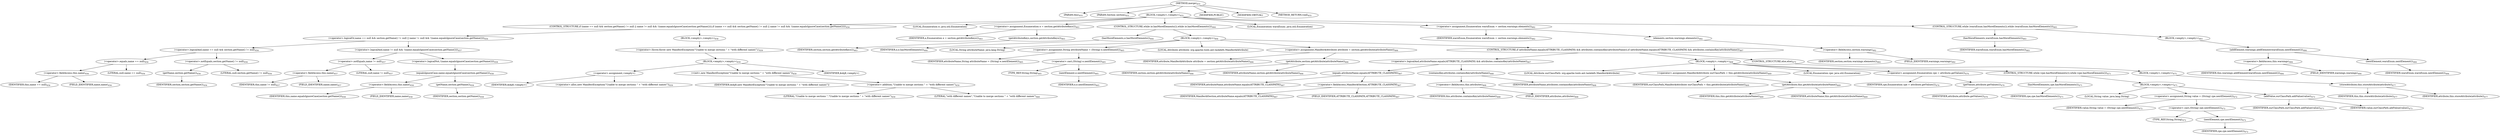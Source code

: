 digraph "merge" {  
"835" [label = <(METHOD,merge)<SUB>455</SUB>> ]
"55" [label = <(PARAM,this)<SUB>455</SUB>> ]
"836" [label = <(PARAM,Section section)<SUB>455</SUB>> ]
"837" [label = <(BLOCK,&lt;empty&gt;,&lt;empty&gt;)<SUB>455</SUB>> ]
"838" [label = <(CONTROL_STRUCTURE,if (name == null &amp;&amp; section.getName() != null || name != null &amp;&amp; !(name.equalsIgnoreCase(section.getName()))),if (name == null &amp;&amp; section.getName() != null || name != null &amp;&amp; !(name.equalsIgnoreCase(section.getName()))))<SUB>456</SUB>> ]
"839" [label = <(&lt;operator&gt;.logicalOr,name == null &amp;&amp; section.getName() != null || name != null &amp;&amp; !(name.equalsIgnoreCase(section.getName())))<SUB>456</SUB>> ]
"840" [label = <(&lt;operator&gt;.logicalAnd,name == null &amp;&amp; section.getName() != null)<SUB>456</SUB>> ]
"841" [label = <(&lt;operator&gt;.equals,name == null)<SUB>456</SUB>> ]
"842" [label = <(&lt;operator&gt;.fieldAccess,this.name)<SUB>456</SUB>> ]
"843" [label = <(IDENTIFIER,this,name == null)<SUB>456</SUB>> ]
"844" [label = <(FIELD_IDENTIFIER,name,name)<SUB>456</SUB>> ]
"845" [label = <(LITERAL,null,name == null)<SUB>456</SUB>> ]
"846" [label = <(&lt;operator&gt;.notEquals,section.getName() != null)<SUB>456</SUB>> ]
"847" [label = <(getName,section.getName())<SUB>456</SUB>> ]
"848" [label = <(IDENTIFIER,section,section.getName())<SUB>456</SUB>> ]
"849" [label = <(LITERAL,null,section.getName() != null)<SUB>456</SUB>> ]
"850" [label = <(&lt;operator&gt;.logicalAnd,name != null &amp;&amp; !(name.equalsIgnoreCase(section.getName())))<SUB>457</SUB>> ]
"851" [label = <(&lt;operator&gt;.notEquals,name != null)<SUB>457</SUB>> ]
"852" [label = <(&lt;operator&gt;.fieldAccess,this.name)<SUB>457</SUB>> ]
"853" [label = <(IDENTIFIER,this,name != null)<SUB>457</SUB>> ]
"854" [label = <(FIELD_IDENTIFIER,name,name)<SUB>457</SUB>> ]
"855" [label = <(LITERAL,null,name != null)<SUB>457</SUB>> ]
"856" [label = <(&lt;operator&gt;.logicalNot,!(name.equalsIgnoreCase(section.getName())))<SUB>458</SUB>> ]
"857" [label = <(equalsIgnoreCase,name.equalsIgnoreCase(section.getName()))<SUB>458</SUB>> ]
"858" [label = <(&lt;operator&gt;.fieldAccess,this.name)<SUB>458</SUB>> ]
"859" [label = <(IDENTIFIER,this,name.equalsIgnoreCase(section.getName()))<SUB>458</SUB>> ]
"860" [label = <(FIELD_IDENTIFIER,name,name)<SUB>458</SUB>> ]
"861" [label = <(getName,section.getName())<SUB>458</SUB>> ]
"862" [label = <(IDENTIFIER,section,section.getName())<SUB>458</SUB>> ]
"863" [label = <(BLOCK,&lt;empty&gt;,&lt;empty&gt;)<SUB>458</SUB>> ]
"864" [label = <(&lt;operator&gt;.throw,throw new ManifestException(&quot;Unable to merge sections &quot; + &quot;with different names&quot;);)<SUB>459</SUB>> ]
"865" [label = <(BLOCK,&lt;empty&gt;,&lt;empty&gt;)<SUB>459</SUB>> ]
"866" [label = <(&lt;operator&gt;.assignment,&lt;empty&gt;)> ]
"867" [label = <(IDENTIFIER,$obj8,&lt;empty&gt;)> ]
"868" [label = <(&lt;operator&gt;.alloc,new ManifestException(&quot;Unable to merge sections &quot; + &quot;with different names&quot;))<SUB>459</SUB>> ]
"869" [label = <(&lt;init&gt;,new ManifestException(&quot;Unable to merge sections &quot; + &quot;with different names&quot;))<SUB>459</SUB>> ]
"870" [label = <(IDENTIFIER,$obj8,new ManifestException(&quot;Unable to merge sections &quot; + &quot;with different names&quot;))> ]
"871" [label = <(&lt;operator&gt;.addition,&quot;Unable to merge sections &quot; + &quot;with different names&quot;)<SUB>459</SUB>> ]
"872" [label = <(LITERAL,&quot;Unable to merge sections &quot;,&quot;Unable to merge sections &quot; + &quot;with different names&quot;)<SUB>459</SUB>> ]
"873" [label = <(LITERAL,&quot;with different names&quot;,&quot;Unable to merge sections &quot; + &quot;with different names&quot;)<SUB>460</SUB>> ]
"874" [label = <(IDENTIFIER,$obj8,&lt;empty&gt;)> ]
"875" [label = <(LOCAL,Enumeration e: java.util.Enumeration)> ]
"876" [label = <(&lt;operator&gt;.assignment,Enumeration e = section.getAttributeKeys())<SUB>463</SUB>> ]
"877" [label = <(IDENTIFIER,e,Enumeration e = section.getAttributeKeys())<SUB>463</SUB>> ]
"878" [label = <(getAttributeKeys,section.getAttributeKeys())<SUB>463</SUB>> ]
"879" [label = <(IDENTIFIER,section,section.getAttributeKeys())<SUB>463</SUB>> ]
"880" [label = <(CONTROL_STRUCTURE,while (e.hasMoreElements()),while (e.hasMoreElements()))<SUB>464</SUB>> ]
"881" [label = <(hasMoreElements,e.hasMoreElements())<SUB>464</SUB>> ]
"882" [label = <(IDENTIFIER,e,e.hasMoreElements())<SUB>464</SUB>> ]
"883" [label = <(BLOCK,&lt;empty&gt;,&lt;empty&gt;)<SUB>464</SUB>> ]
"884" [label = <(LOCAL,String attributeName: java.lang.String)> ]
"885" [label = <(&lt;operator&gt;.assignment,String attributeName = (String) e.nextElement())<SUB>465</SUB>> ]
"886" [label = <(IDENTIFIER,attributeName,String attributeName = (String) e.nextElement())<SUB>465</SUB>> ]
"887" [label = <(&lt;operator&gt;.cast,(String) e.nextElement())<SUB>465</SUB>> ]
"888" [label = <(TYPE_REF,String,String)<SUB>465</SUB>> ]
"889" [label = <(nextElement,e.nextElement())<SUB>465</SUB>> ]
"890" [label = <(IDENTIFIER,e,e.nextElement())<SUB>465</SUB>> ]
"891" [label = <(LOCAL,Attribute attribute: org.apache.tools.ant.taskdefs.Manifest$Attribute)> ]
"892" [label = <(&lt;operator&gt;.assignment,Manifest$Attribute attribute = section.getAttribute(attributeName))<SUB>466</SUB>> ]
"893" [label = <(IDENTIFIER,attribute,Manifest$Attribute attribute = section.getAttribute(attributeName))<SUB>466</SUB>> ]
"894" [label = <(getAttribute,section.getAttribute(attributeName))<SUB>466</SUB>> ]
"895" [label = <(IDENTIFIER,section,section.getAttribute(attributeName))<SUB>466</SUB>> ]
"896" [label = <(IDENTIFIER,attributeName,section.getAttribute(attributeName))<SUB>466</SUB>> ]
"897" [label = <(CONTROL_STRUCTURE,if (attributeName.equals(ATTRIBUTE_CLASSPATH) &amp;&amp; attributes.containsKey(attributeName)),if (attributeName.equals(ATTRIBUTE_CLASSPATH) &amp;&amp; attributes.containsKey(attributeName)))<SUB>467</SUB>> ]
"898" [label = <(&lt;operator&gt;.logicalAnd,attributeName.equals(ATTRIBUTE_CLASSPATH) &amp;&amp; attributes.containsKey(attributeName))<SUB>467</SUB>> ]
"899" [label = <(equals,attributeName.equals(ATTRIBUTE_CLASSPATH))<SUB>467</SUB>> ]
"900" [label = <(IDENTIFIER,attributeName,attributeName.equals(ATTRIBUTE_CLASSPATH))<SUB>467</SUB>> ]
"901" [label = <(&lt;operator&gt;.fieldAccess,Manifest$Section.ATTRIBUTE_CLASSPATH)<SUB>467</SUB>> ]
"902" [label = <(IDENTIFIER,Manifest$Section,attributeName.equals(ATTRIBUTE_CLASSPATH))<SUB>467</SUB>> ]
"903" [label = <(FIELD_IDENTIFIER,ATTRIBUTE_CLASSPATH,ATTRIBUTE_CLASSPATH)<SUB>467</SUB>> ]
"904" [label = <(containsKey,attributes.containsKey(attributeName))<SUB>468</SUB>> ]
"905" [label = <(&lt;operator&gt;.fieldAccess,this.attributes)<SUB>468</SUB>> ]
"906" [label = <(IDENTIFIER,this,attributes.containsKey(attributeName))<SUB>468</SUB>> ]
"907" [label = <(FIELD_IDENTIFIER,attributes,attributes)<SUB>468</SUB>> ]
"908" [label = <(IDENTIFIER,attributeName,attributes.containsKey(attributeName))<SUB>468</SUB>> ]
"909" [label = <(BLOCK,&lt;empty&gt;,&lt;empty&gt;)<SUB>468</SUB>> ]
"910" [label = <(LOCAL,Attribute ourClassPath: org.apache.tools.ant.taskdefs.Manifest$Attribute)> ]
"911" [label = <(&lt;operator&gt;.assignment,Manifest$Attribute ourClassPath = this.getAttribute(attributeName))<SUB>469</SUB>> ]
"912" [label = <(IDENTIFIER,ourClassPath,Manifest$Attribute ourClassPath = this.getAttribute(attributeName))<SUB>469</SUB>> ]
"913" [label = <(getAttribute,this.getAttribute(attributeName))<SUB>469</SUB>> ]
"54" [label = <(IDENTIFIER,this,this.getAttribute(attributeName))<SUB>469</SUB>> ]
"914" [label = <(IDENTIFIER,attributeName,this.getAttribute(attributeName))<SUB>469</SUB>> ]
"915" [label = <(LOCAL,Enumeration cpe: java.util.Enumeration)> ]
"916" [label = <(&lt;operator&gt;.assignment,Enumeration cpe = attribute.getValues())<SUB>470</SUB>> ]
"917" [label = <(IDENTIFIER,cpe,Enumeration cpe = attribute.getValues())<SUB>470</SUB>> ]
"918" [label = <(getValues,attribute.getValues())<SUB>470</SUB>> ]
"919" [label = <(IDENTIFIER,attribute,attribute.getValues())<SUB>470</SUB>> ]
"920" [label = <(CONTROL_STRUCTURE,while (cpe.hasMoreElements()),while (cpe.hasMoreElements()))<SUB>471</SUB>> ]
"921" [label = <(hasMoreElements,cpe.hasMoreElements())<SUB>471</SUB>> ]
"922" [label = <(IDENTIFIER,cpe,cpe.hasMoreElements())<SUB>471</SUB>> ]
"923" [label = <(BLOCK,&lt;empty&gt;,&lt;empty&gt;)<SUB>471</SUB>> ]
"924" [label = <(LOCAL,String value: java.lang.String)> ]
"925" [label = <(&lt;operator&gt;.assignment,String value = (String) cpe.nextElement())<SUB>472</SUB>> ]
"926" [label = <(IDENTIFIER,value,String value = (String) cpe.nextElement())<SUB>472</SUB>> ]
"927" [label = <(&lt;operator&gt;.cast,(String) cpe.nextElement())<SUB>472</SUB>> ]
"928" [label = <(TYPE_REF,String,String)<SUB>472</SUB>> ]
"929" [label = <(nextElement,cpe.nextElement())<SUB>472</SUB>> ]
"930" [label = <(IDENTIFIER,cpe,cpe.nextElement())<SUB>472</SUB>> ]
"931" [label = <(addValue,ourClassPath.addValue(value))<SUB>473</SUB>> ]
"932" [label = <(IDENTIFIER,ourClassPath,ourClassPath.addValue(value))<SUB>473</SUB>> ]
"933" [label = <(IDENTIFIER,value,ourClassPath.addValue(value))<SUB>473</SUB>> ]
"934" [label = <(CONTROL_STRUCTURE,else,else)<SUB>475</SUB>> ]
"935" [label = <(BLOCK,&lt;empty&gt;,&lt;empty&gt;)<SUB>475</SUB>> ]
"936" [label = <(storeAttribute,this.storeAttribute(attribute))<SUB>477</SUB>> ]
"56" [label = <(IDENTIFIER,this,this.storeAttribute(attribute))<SUB>477</SUB>> ]
"937" [label = <(IDENTIFIER,attribute,this.storeAttribute(attribute))<SUB>477</SUB>> ]
"938" [label = <(LOCAL,Enumeration warnEnum: java.util.Enumeration)> ]
"939" [label = <(&lt;operator&gt;.assignment,Enumeration warnEnum = section.warnings.elements())<SUB>482</SUB>> ]
"940" [label = <(IDENTIFIER,warnEnum,Enumeration warnEnum = section.warnings.elements())<SUB>482</SUB>> ]
"941" [label = <(elements,section.warnings.elements())<SUB>482</SUB>> ]
"942" [label = <(&lt;operator&gt;.fieldAccess,section.warnings)<SUB>482</SUB>> ]
"943" [label = <(IDENTIFIER,section,section.warnings.elements())<SUB>482</SUB>> ]
"944" [label = <(FIELD_IDENTIFIER,warnings,warnings)<SUB>482</SUB>> ]
"945" [label = <(CONTROL_STRUCTURE,while (warnEnum.hasMoreElements()),while (warnEnum.hasMoreElements()))<SUB>483</SUB>> ]
"946" [label = <(hasMoreElements,warnEnum.hasMoreElements())<SUB>483</SUB>> ]
"947" [label = <(IDENTIFIER,warnEnum,warnEnum.hasMoreElements())<SUB>483</SUB>> ]
"948" [label = <(BLOCK,&lt;empty&gt;,&lt;empty&gt;)<SUB>483</SUB>> ]
"949" [label = <(addElement,warnings.addElement(warnEnum.nextElement()))<SUB>484</SUB>> ]
"950" [label = <(&lt;operator&gt;.fieldAccess,this.warnings)<SUB>484</SUB>> ]
"951" [label = <(IDENTIFIER,this,warnings.addElement(warnEnum.nextElement()))<SUB>484</SUB>> ]
"952" [label = <(FIELD_IDENTIFIER,warnings,warnings)<SUB>484</SUB>> ]
"953" [label = <(nextElement,warnEnum.nextElement())<SUB>484</SUB>> ]
"954" [label = <(IDENTIFIER,warnEnum,warnEnum.nextElement())<SUB>484</SUB>> ]
"955" [label = <(MODIFIER,PUBLIC)> ]
"956" [label = <(MODIFIER,VIRTUAL)> ]
"957" [label = <(METHOD_RETURN,void)<SUB>455</SUB>> ]
  "835" -> "55" 
  "835" -> "836" 
  "835" -> "837" 
  "835" -> "955" 
  "835" -> "956" 
  "835" -> "957" 
  "837" -> "838" 
  "837" -> "875" 
  "837" -> "876" 
  "837" -> "880" 
  "837" -> "938" 
  "837" -> "939" 
  "837" -> "945" 
  "838" -> "839" 
  "838" -> "863" 
  "839" -> "840" 
  "839" -> "850" 
  "840" -> "841" 
  "840" -> "846" 
  "841" -> "842" 
  "841" -> "845" 
  "842" -> "843" 
  "842" -> "844" 
  "846" -> "847" 
  "846" -> "849" 
  "847" -> "848" 
  "850" -> "851" 
  "850" -> "856" 
  "851" -> "852" 
  "851" -> "855" 
  "852" -> "853" 
  "852" -> "854" 
  "856" -> "857" 
  "857" -> "858" 
  "857" -> "861" 
  "858" -> "859" 
  "858" -> "860" 
  "861" -> "862" 
  "863" -> "864" 
  "864" -> "865" 
  "865" -> "866" 
  "865" -> "869" 
  "865" -> "874" 
  "866" -> "867" 
  "866" -> "868" 
  "869" -> "870" 
  "869" -> "871" 
  "871" -> "872" 
  "871" -> "873" 
  "876" -> "877" 
  "876" -> "878" 
  "878" -> "879" 
  "880" -> "881" 
  "880" -> "883" 
  "881" -> "882" 
  "883" -> "884" 
  "883" -> "885" 
  "883" -> "891" 
  "883" -> "892" 
  "883" -> "897" 
  "885" -> "886" 
  "885" -> "887" 
  "887" -> "888" 
  "887" -> "889" 
  "889" -> "890" 
  "892" -> "893" 
  "892" -> "894" 
  "894" -> "895" 
  "894" -> "896" 
  "897" -> "898" 
  "897" -> "909" 
  "897" -> "934" 
  "898" -> "899" 
  "898" -> "904" 
  "899" -> "900" 
  "899" -> "901" 
  "901" -> "902" 
  "901" -> "903" 
  "904" -> "905" 
  "904" -> "908" 
  "905" -> "906" 
  "905" -> "907" 
  "909" -> "910" 
  "909" -> "911" 
  "909" -> "915" 
  "909" -> "916" 
  "909" -> "920" 
  "911" -> "912" 
  "911" -> "913" 
  "913" -> "54" 
  "913" -> "914" 
  "916" -> "917" 
  "916" -> "918" 
  "918" -> "919" 
  "920" -> "921" 
  "920" -> "923" 
  "921" -> "922" 
  "923" -> "924" 
  "923" -> "925" 
  "923" -> "931" 
  "925" -> "926" 
  "925" -> "927" 
  "927" -> "928" 
  "927" -> "929" 
  "929" -> "930" 
  "931" -> "932" 
  "931" -> "933" 
  "934" -> "935" 
  "935" -> "936" 
  "936" -> "56" 
  "936" -> "937" 
  "939" -> "940" 
  "939" -> "941" 
  "941" -> "942" 
  "942" -> "943" 
  "942" -> "944" 
  "945" -> "946" 
  "945" -> "948" 
  "946" -> "947" 
  "948" -> "949" 
  "949" -> "950" 
  "949" -> "953" 
  "950" -> "951" 
  "950" -> "952" 
  "953" -> "954" 
}
